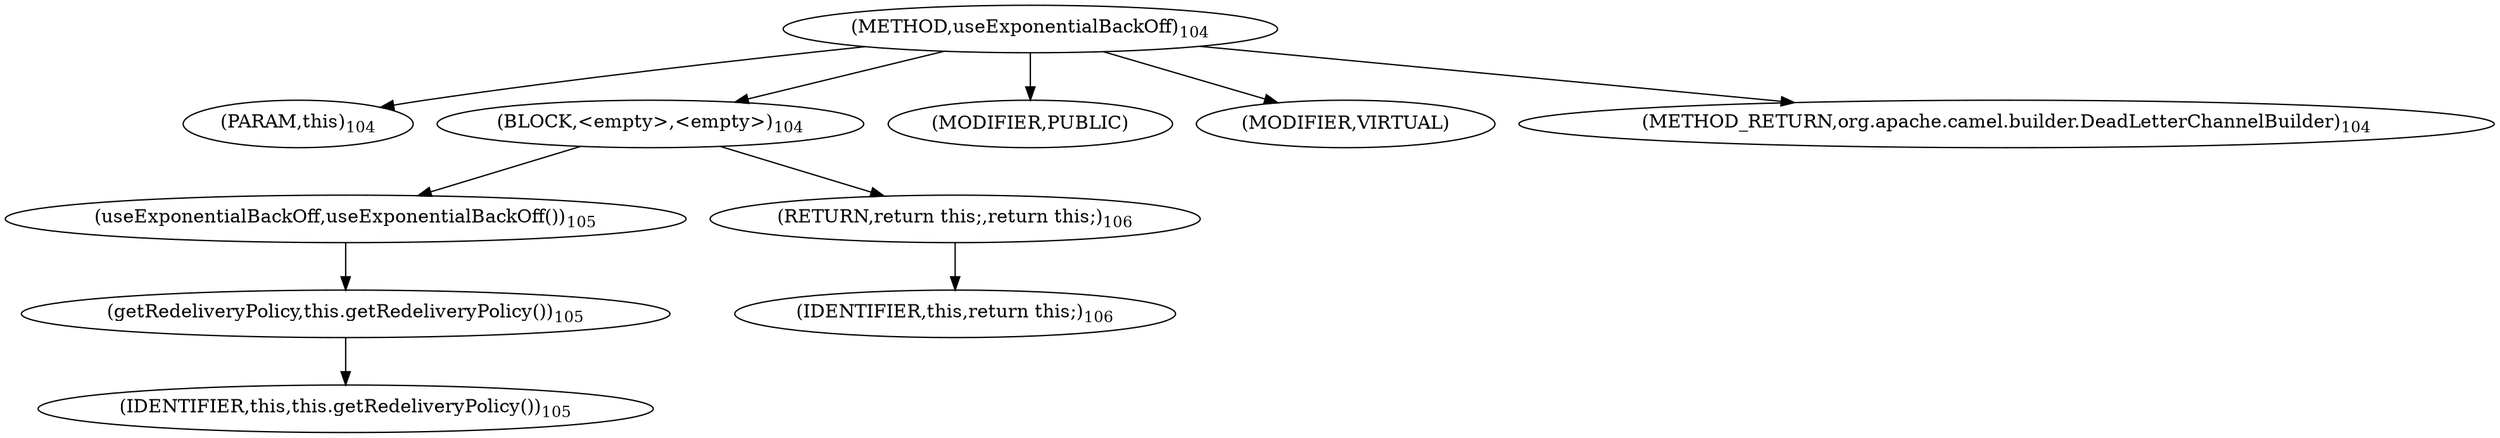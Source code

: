 digraph "useExponentialBackOff" {  
"303" [label = <(METHOD,useExponentialBackOff)<SUB>104</SUB>> ]
"38" [label = <(PARAM,this)<SUB>104</SUB>> ]
"304" [label = <(BLOCK,&lt;empty&gt;,&lt;empty&gt;)<SUB>104</SUB>> ]
"305" [label = <(useExponentialBackOff,useExponentialBackOff())<SUB>105</SUB>> ]
"306" [label = <(getRedeliveryPolicy,this.getRedeliveryPolicy())<SUB>105</SUB>> ]
"37" [label = <(IDENTIFIER,this,this.getRedeliveryPolicy())<SUB>105</SUB>> ]
"307" [label = <(RETURN,return this;,return this;)<SUB>106</SUB>> ]
"39" [label = <(IDENTIFIER,this,return this;)<SUB>106</SUB>> ]
"308" [label = <(MODIFIER,PUBLIC)> ]
"309" [label = <(MODIFIER,VIRTUAL)> ]
"310" [label = <(METHOD_RETURN,org.apache.camel.builder.DeadLetterChannelBuilder)<SUB>104</SUB>> ]
  "303" -> "38" 
  "303" -> "304" 
  "303" -> "308" 
  "303" -> "309" 
  "303" -> "310" 
  "304" -> "305" 
  "304" -> "307" 
  "305" -> "306" 
  "306" -> "37" 
  "307" -> "39" 
}
